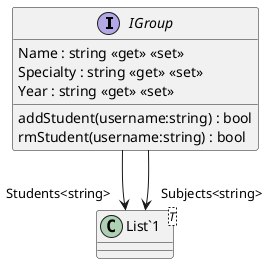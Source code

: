 @startuml
interface IGroup {
    Name : string <<get>> <<set>>
    Specialty : string <<get>> <<set>>
    Year : string <<get>> <<set>>
    addStudent(username:string) : bool
    rmStudent(username:string) : bool
}
class "List`1"<T> {
}
IGroup --> "Students<string>" "List`1"
IGroup --> "Subjects<string>" "List`1"
@enduml
